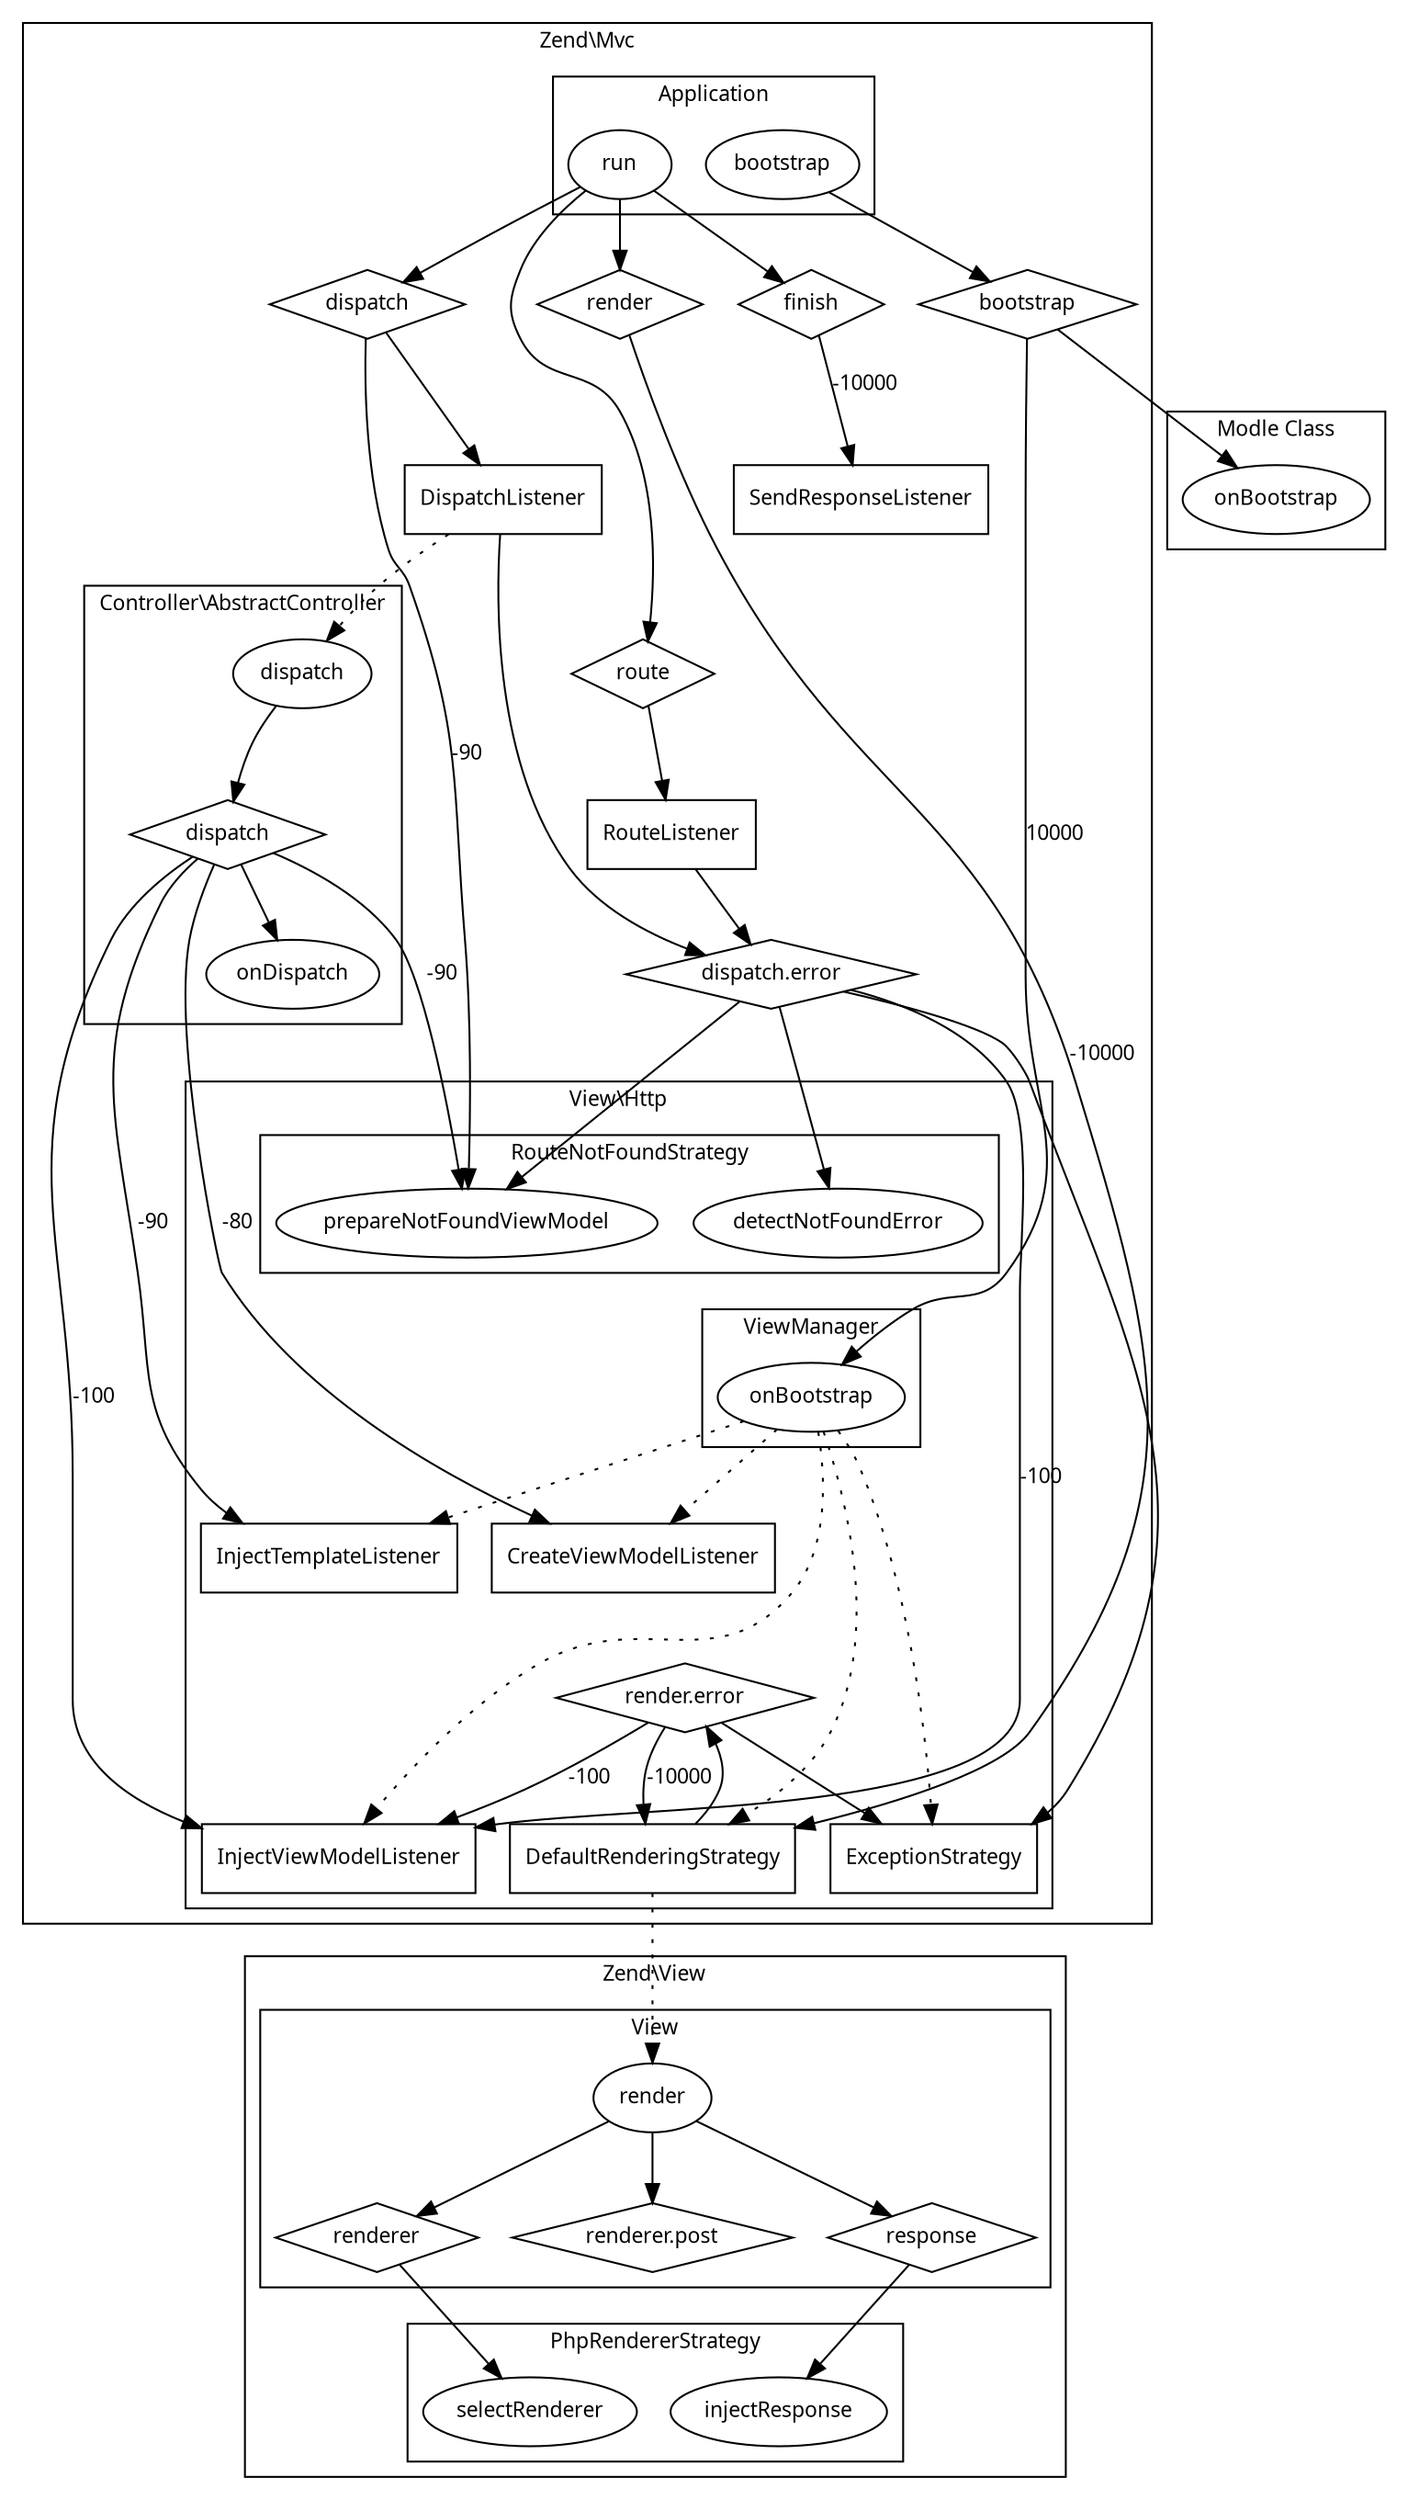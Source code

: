 digraph zf2 {
    graph [ fontsize=11, fontname="MigMix 2M" ];
    node [ fontsize=11, fontname="MigMix 2M"];
    edge [ fontsize=11, fontname="MigMix 2M"];
 
    subgraph cluster_mvc {
        label = "Zend\\Mvc";
 
        subgraph cluster_application { 
            label = "Application"; 
            node [ shape=ellipse ];
            bootstrap;
            run;
        }
 
        node [shape=box ];
        RouteListener;
        DispatchListener;
        SendResponseListener;
        node [ shape=diamond ];
        EVENT_BOOTSTRAP [ label="bootstrap" ];
        EVENT_ROUTE [ label="route" ];
        EVENT_DISPATCH [ label="dispatch" ];
        EVENT_DISPATCH_ERROR [ label="dispatch.error" ];
        EVENT_RENDER [ label="render" ];
        EVENT_RENDER_ERROR [ label="render.error" ];
        EVENT_FINISH [ label="finish" ];
 
        /* trigger */
        edge [ arrowhead=normal ];
        bootstrap -> EVENT_BOOTSTRAP;
        run -> EVENT_ROUTE;
        run -> EVENT_DISPATCH;
        run -> EVENT_RENDER;
        run -> EVENT_FINISH;
        RouteListener -> EVENT_DISPATCH_ERROR;
        DispatchListener -> EVENT_DISPATCH_ERROR;
 
        subgraph cluster_mvc_view_http {
            label="View\\Http";
 
            subgraph cluster_route_not_found {
                label = "RouteNotFoundStrategy";
                node [ shape=ellipse ];
                detectNotFoundError;
                prepareNotFoundViewModel;
            }
 
            subgraph cluster_viewmanager {
                label="ViewManager";
 
                node [ shape=ellipse ];
                ViewManagerOnBootstrap [ label="onBootstrap" ];
            }
 
 
            node [ shape=box ];
            edge [ style="dotted"];
 
            ViewManagerOnBootstrap -> DefaultRenderingStrategy;
            ViewManagerOnBootstrap -> InjectViewModelListener;
            ViewManagerOnBootstrap -> InjectTemplateListener;
            ViewManagerOnBootstrap -> CreateViewModelListener;
            ViewManagerOnBootstrap -> ExceptionStrategy;
            edge [ style="filled", arrowhead="normal" ];
            /* trigger */
            DefaultRenderingStrategy -> EVENT_RENDER_ERROR;
        }
 
        subgraph cluster_abstract_controller {
            label = "Controller\\AbstractController";
            node [ shape=ellipse ];
            ControllerDispatch [ label="dispatch" ];
            ControllerOnDispatch [ label="onDispatch" ];
 
            node [ shape=diamond];
            CONTROLLER_DISPATCH_EVENT [ label ="dispatch"  ]
 
            /* trigger */
            edge [ arrowhead=normal ];
            ControllerDispatch -> CONTROLLER_DISPATCH_EVENT;
 
        }
        /* attach */
        edge [ arrowhead=normal ];
        EVENT_BOOTSTRAP -> ViewManagerOnBootstrap [ label="10000" ];
        EVENT_ROUTE -> RouteListener;
        EVENT_DISPATCH -> DispatchListener;
        EVENT_DISPATCH -> prepareNotFoundViewModel [ label="-90" ];
        EVENT_DISPATCH_ERROR -> detectNotFoundError;
        EVENT_DISPATCH_ERROR -> prepareNotFoundViewModel;
        EVENT_DISPATCH_ERROR -> ExceptionStrategy;
        EVENT_DISPATCH_ERROR -> InjectViewModelListener [ label="-100" ];
        CONTROLLER_DISPATCH_EVENT -> ControllerOnDispatch;
        CONTROLLER_DISPATCH_EVENT -> CreateViewModelListener [ label="-80" ];
        CONTROLLER_DISPATCH_EVENT -> prepareNotFoundViewModel [ label="-90" ];
        CONTROLLER_DISPATCH_EVENT -> InjectTemplateListener [ label="-90" ];
        CONTROLLER_DISPATCH_EVENT -> InjectViewModelListener [ label="-100" ];
        EVENT_RENDER -> DefaultRenderingStrategy [ label="-10000" ];
        EVENT_RENDER_ERROR -> ExceptionStrategy;
        EVENT_RENDER_ERROR -> InjectViewModelListener [ label="-100" ];
        EVENT_RENDER_ERROR -> DefaultRenderingStrategy [ label="-10000" ];
        EVENT_FINISH -> SendResponseListener [ label="-10000" ];
 
        /* method call */
        edge [ arrowhead=normal, style=dotted ];
        DispatchListener -> ControllerDispatch; 
 
        edge [ style=normal ];
    }
 
    subgraph cluster_module {
        label="Modle Class";
        node [ shape=ellipse];
        onBootstrap;
    }
 
    subgraph cluster_view {
        label="Zend\\View";
 
        node [ shape=diamond ];
        EVENT_RENDERER = "renderer";
        EVENT_RENDERER_POST = "renderer.post";
        EVENT_RESPONSE = "response";
 
        subgraph cluster_view_view {
            label = "View";
            node [ shape=ellipse ];
            render;
 
            node [ shape=diamond ];
            EVENT_RENDERER [ label=renderer ];
            EVENT_RENDERER_POST [label="renderer.post"] ;
            EVENT_RESPONSE [ label=response ]; 
            /* trigger */
            render -> EVENT_RENDERER;
            render -> EVENT_RENDERER_POST;
            render -> EVENT_RESPONSE;
        }
 
        subgraph cluster_view_php_renderer_strategy {
            label = "PhpRendererStrategy";
            node [ shape=ellipse ]
            PhpRendererSelectRenderer [ label="selectRenderer" ];
            PhpRendererInjectResponse [ label="injectResponse" ];
        }
 
        /* attach */
        EVENT_RENDERER -> PhpRendererSelectRenderer;
        EVENT_RESPONSE -> PhpRendererInjectResponse;
    }
 
 
    /* attach */
    edge [ arrowhead=normal ];
    EVENT_BOOTSTRAP -> onBootstrap;
 
    /* method call */
    edge [ arrowhead=normal, style=dotted ];
    DefaultRenderingStrategy -> render;
 
    /* dummy for layout */
    edge [ style=invis ];
    node [ style=invisible ];
    ControllerOnDispatch -> prepareNotFoundViewModel -> ViewManagerOnBootstrap 
    InjectTemplateListener -> EVENT_RENDER_ERROR;
}
